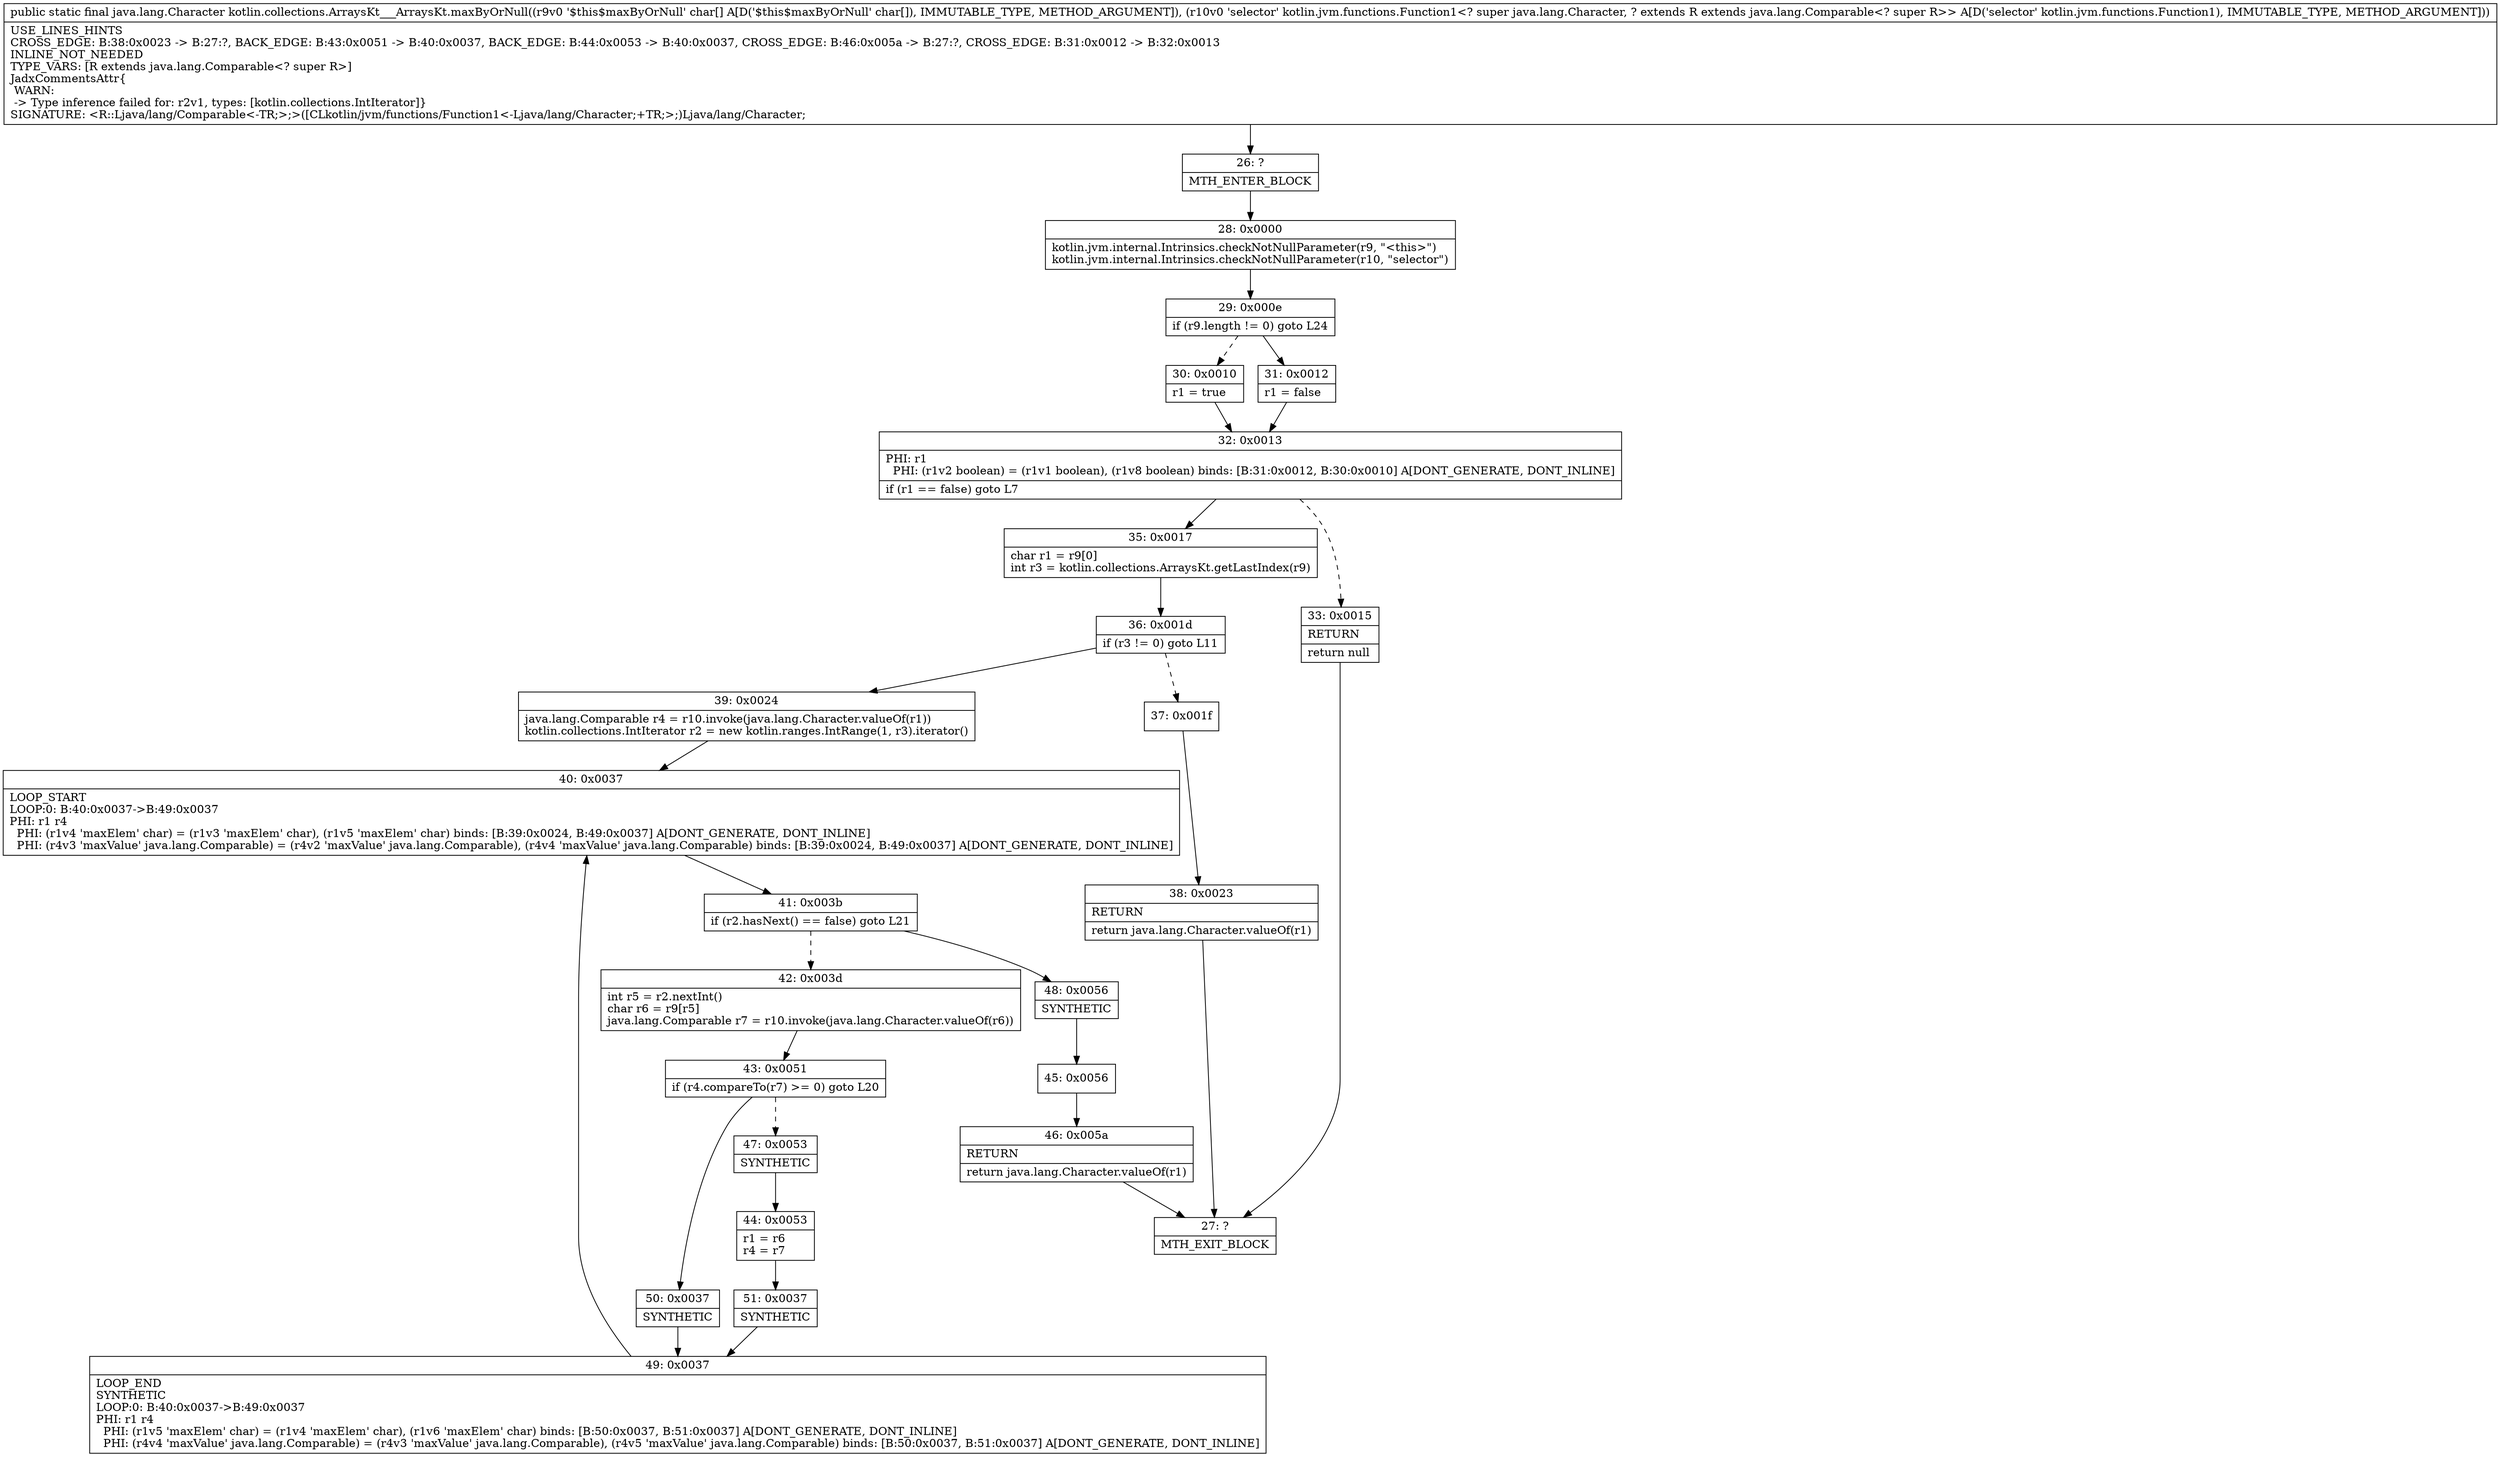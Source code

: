 digraph "CFG forkotlin.collections.ArraysKt___ArraysKt.maxByOrNull([CLkotlin\/jvm\/functions\/Function1;)Ljava\/lang\/Character;" {
Node_26 [shape=record,label="{26\:\ ?|MTH_ENTER_BLOCK\l}"];
Node_28 [shape=record,label="{28\:\ 0x0000|kotlin.jvm.internal.Intrinsics.checkNotNullParameter(r9, \"\<this\>\")\lkotlin.jvm.internal.Intrinsics.checkNotNullParameter(r10, \"selector\")\l}"];
Node_29 [shape=record,label="{29\:\ 0x000e|if (r9.length != 0) goto L24\l}"];
Node_30 [shape=record,label="{30\:\ 0x0010|r1 = true\l}"];
Node_32 [shape=record,label="{32\:\ 0x0013|PHI: r1 \l  PHI: (r1v2 boolean) = (r1v1 boolean), (r1v8 boolean) binds: [B:31:0x0012, B:30:0x0010] A[DONT_GENERATE, DONT_INLINE]\l|if (r1 == false) goto L7\l}"];
Node_33 [shape=record,label="{33\:\ 0x0015|RETURN\l|return null\l}"];
Node_27 [shape=record,label="{27\:\ ?|MTH_EXIT_BLOCK\l}"];
Node_35 [shape=record,label="{35\:\ 0x0017|char r1 = r9[0]\lint r3 = kotlin.collections.ArraysKt.getLastIndex(r9)\l}"];
Node_36 [shape=record,label="{36\:\ 0x001d|if (r3 != 0) goto L11\l}"];
Node_37 [shape=record,label="{37\:\ 0x001f}"];
Node_38 [shape=record,label="{38\:\ 0x0023|RETURN\l|return java.lang.Character.valueOf(r1)\l}"];
Node_39 [shape=record,label="{39\:\ 0x0024|java.lang.Comparable r4 = r10.invoke(java.lang.Character.valueOf(r1))\lkotlin.collections.IntIterator r2 = new kotlin.ranges.IntRange(1, r3).iterator()\l}"];
Node_40 [shape=record,label="{40\:\ 0x0037|LOOP_START\lLOOP:0: B:40:0x0037\-\>B:49:0x0037\lPHI: r1 r4 \l  PHI: (r1v4 'maxElem' char) = (r1v3 'maxElem' char), (r1v5 'maxElem' char) binds: [B:39:0x0024, B:49:0x0037] A[DONT_GENERATE, DONT_INLINE]\l  PHI: (r4v3 'maxValue' java.lang.Comparable) = (r4v2 'maxValue' java.lang.Comparable), (r4v4 'maxValue' java.lang.Comparable) binds: [B:39:0x0024, B:49:0x0037] A[DONT_GENERATE, DONT_INLINE]\l}"];
Node_41 [shape=record,label="{41\:\ 0x003b|if (r2.hasNext() == false) goto L21\l}"];
Node_42 [shape=record,label="{42\:\ 0x003d|int r5 = r2.nextInt()\lchar r6 = r9[r5]\ljava.lang.Comparable r7 = r10.invoke(java.lang.Character.valueOf(r6))\l}"];
Node_43 [shape=record,label="{43\:\ 0x0051|if (r4.compareTo(r7) \>= 0) goto L20\l}"];
Node_47 [shape=record,label="{47\:\ 0x0053|SYNTHETIC\l}"];
Node_44 [shape=record,label="{44\:\ 0x0053|r1 = r6\lr4 = r7\l}"];
Node_51 [shape=record,label="{51\:\ 0x0037|SYNTHETIC\l}"];
Node_49 [shape=record,label="{49\:\ 0x0037|LOOP_END\lSYNTHETIC\lLOOP:0: B:40:0x0037\-\>B:49:0x0037\lPHI: r1 r4 \l  PHI: (r1v5 'maxElem' char) = (r1v4 'maxElem' char), (r1v6 'maxElem' char) binds: [B:50:0x0037, B:51:0x0037] A[DONT_GENERATE, DONT_INLINE]\l  PHI: (r4v4 'maxValue' java.lang.Comparable) = (r4v3 'maxValue' java.lang.Comparable), (r4v5 'maxValue' java.lang.Comparable) binds: [B:50:0x0037, B:51:0x0037] A[DONT_GENERATE, DONT_INLINE]\l}"];
Node_50 [shape=record,label="{50\:\ 0x0037|SYNTHETIC\l}"];
Node_48 [shape=record,label="{48\:\ 0x0056|SYNTHETIC\l}"];
Node_45 [shape=record,label="{45\:\ 0x0056}"];
Node_46 [shape=record,label="{46\:\ 0x005a|RETURN\l|return java.lang.Character.valueOf(r1)\l}"];
Node_31 [shape=record,label="{31\:\ 0x0012|r1 = false\l}"];
MethodNode[shape=record,label="{public static final java.lang.Character kotlin.collections.ArraysKt___ArraysKt.maxByOrNull((r9v0 '$this$maxByOrNull' char[] A[D('$this$maxByOrNull' char[]), IMMUTABLE_TYPE, METHOD_ARGUMENT]), (r10v0 'selector' kotlin.jvm.functions.Function1\<? super java.lang.Character, ? extends R extends java.lang.Comparable\<? super R\>\> A[D('selector' kotlin.jvm.functions.Function1), IMMUTABLE_TYPE, METHOD_ARGUMENT]))  | USE_LINES_HINTS\lCROSS_EDGE: B:38:0x0023 \-\> B:27:?, BACK_EDGE: B:43:0x0051 \-\> B:40:0x0037, BACK_EDGE: B:44:0x0053 \-\> B:40:0x0037, CROSS_EDGE: B:46:0x005a \-\> B:27:?, CROSS_EDGE: B:31:0x0012 \-\> B:32:0x0013\lINLINE_NOT_NEEDED\lTYPE_VARS: [R extends java.lang.Comparable\<? super R\>]\lJadxCommentsAttr\{\l WARN: \l \-\> Type inference failed for: r2v1, types: [kotlin.collections.IntIterator]\}\lSIGNATURE: \<R::Ljava\/lang\/Comparable\<\-TR;\>;\>([CLkotlin\/jvm\/functions\/Function1\<\-Ljava\/lang\/Character;+TR;\>;)Ljava\/lang\/Character;\l}"];
MethodNode -> Node_26;Node_26 -> Node_28;
Node_28 -> Node_29;
Node_29 -> Node_30[style=dashed];
Node_29 -> Node_31;
Node_30 -> Node_32;
Node_32 -> Node_33[style=dashed];
Node_32 -> Node_35;
Node_33 -> Node_27;
Node_35 -> Node_36;
Node_36 -> Node_37[style=dashed];
Node_36 -> Node_39;
Node_37 -> Node_38;
Node_38 -> Node_27;
Node_39 -> Node_40;
Node_40 -> Node_41;
Node_41 -> Node_42[style=dashed];
Node_41 -> Node_48;
Node_42 -> Node_43;
Node_43 -> Node_47[style=dashed];
Node_43 -> Node_50;
Node_47 -> Node_44;
Node_44 -> Node_51;
Node_51 -> Node_49;
Node_49 -> Node_40;
Node_50 -> Node_49;
Node_48 -> Node_45;
Node_45 -> Node_46;
Node_46 -> Node_27;
Node_31 -> Node_32;
}

